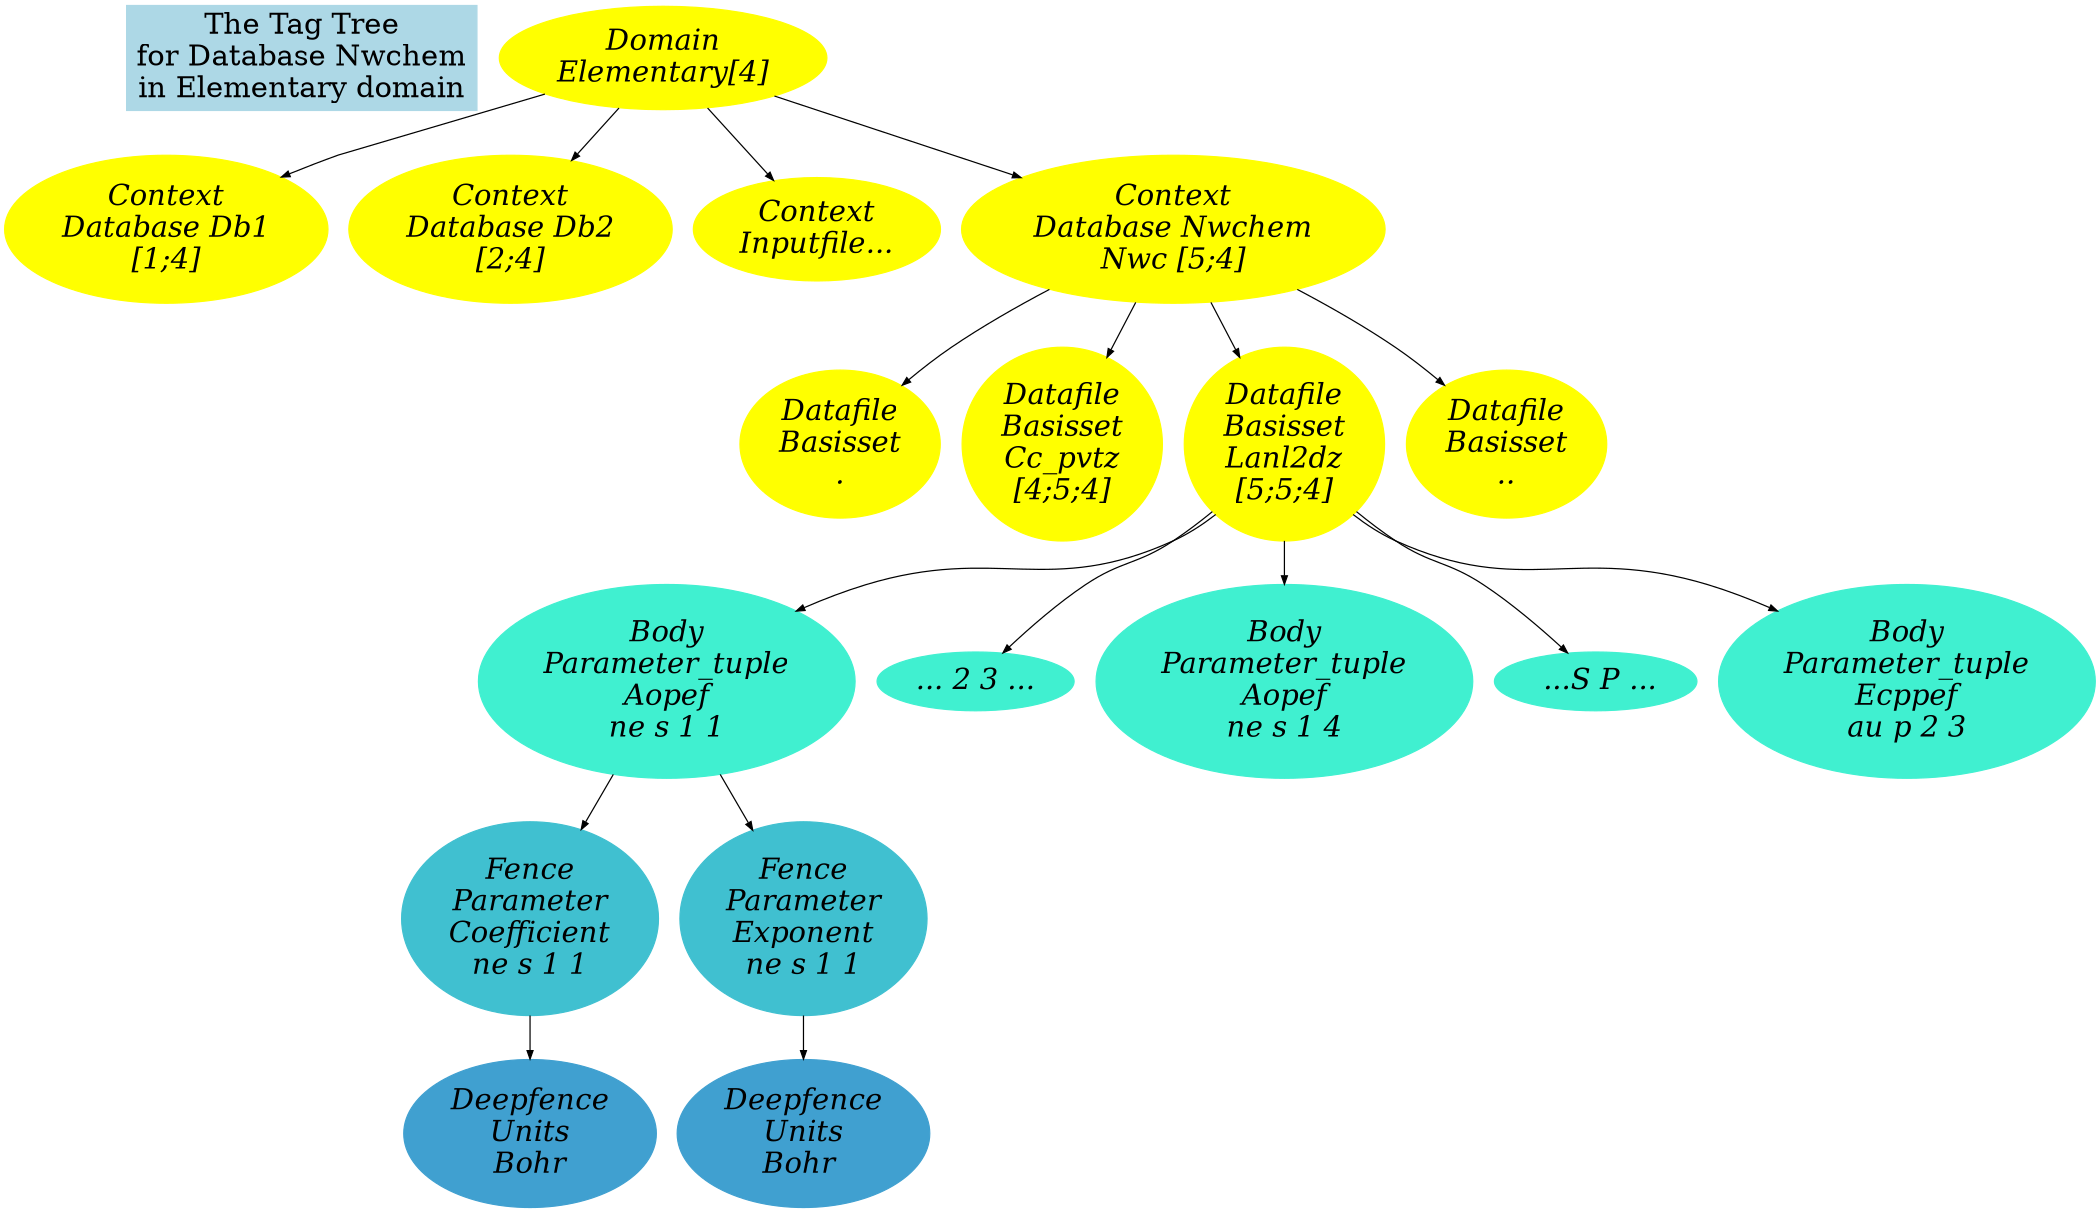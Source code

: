 digraph dgn {
    size="14,14";

    Title [label = "The Tag Tree\nfor Database Nwchem\nin Elementary domain" fontsize=24, shape="record", color=lightblue, style=filled];


    edge [fontname = "Bitstream Vera Sans" fontsize = 12 arrowsize="0.7" dir = down];



    node [color=yellow, style=filled, fontsize=24, fontname="Palatino-Italic", fontcolor=black];

   "Domain\nElementary[4]" -> { "Context\nDatabase Db1\n[1;4]" 
                                  "Context\nDatabase Db2\n[2;4]"
				  "Context\nInputfile..." 
				  "Context\nDatabase Nwchem\nNwc [5;4]"
				  };
 
   "Context\nDatabase Nwchem\nNwc [5;4]" -> 
   					     {
   					    "Datafile\nBasisset\n."
					    "Datafile\nBasisset\nCc_pvtz\n[4;5;4]"
   					    "Datafile\nBasisset\nLanl2dz\n[5;5;4]"
					    "Datafile\nBasisset\n.."
                                            };

    node [color="#40f0d0", style=filled, fontsize=24, fontname="Palatino-Italic", fontcolor=black];

   "Datafile\nBasisset\nLanl2dz\n[5;5;4]" -> {	    
        			    "Body\nParameter_tuple\nAopef\nne s 1 1"
        			    "... 2 3 ..."
        			    "Body\nParameter_tuple\nAopef\nne s 1 4"
        			    " ...S P ..."
        			    "Body\nParameter_tuple\nEcppef\nau p 2 3"
   				    } ;

    node [color="#40c0d0", style=filled, fontsize=24, fontname="Palatino-Italic", fontcolor=black];

   "Body\nParameter_tuple\nAopef\nne s 1 1" -> {"Fence\nParameter\nCoefficient\nne s 1 1" "Fence\nParameter\nExponent\nne s 1 1"};

    node [color="#40a0d0", style=filled, fontsize=24, fontname="Palatino-Italic", fontcolor=black];


   "Fence\nParameter\nCoefficient\nne s 1 1" -> "Deepfence\nUnits\nBohr"; 
   "Fence\nParameter\nExponent\nne s 1 1" -> "Deepfence\nUnits\nBohr "; 

}

